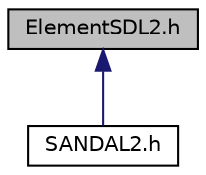 digraph "ElementSDL2.h"
{
  edge [fontname="Helvetica",fontsize="10",labelfontname="Helvetica",labelfontsize="10"];
  node [fontname="Helvetica",fontsize="10",shape=record];
  Node1 [label="ElementSDL2.h",height=0.2,width=0.4,color="black", fillcolor="grey75", style="filled", fontcolor="black"];
  Node1 -> Node2 [dir="back",color="midnightblue",fontsize="10",style="solid"];
  Node2 [label="SANDAL2.h",height=0.2,width=0.4,color="black", fillcolor="white", style="filled",URL="$SANDAL2_8h.html",tooltip="File to include which includes everything else. Compilation flags to use : -lSDL2 -lSDL2_ttf -lSDL2_i..."];
}
